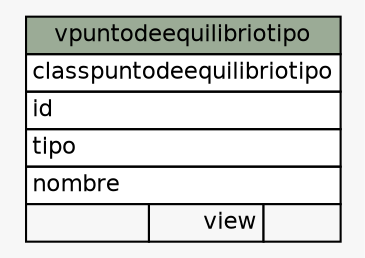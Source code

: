 // dot 2.2.1 on Windows 10 10.0
// SchemaSpy rev 590
digraph "vpuntodeequilibriotipo" {
  graph [
    rankdir="RL"
    bgcolor="#f7f7f7"
    nodesep="0.18"
    ranksep="0.46"
    fontname="Helvetica"
    fontsize="11"
  ];
  node [
    fontname="Helvetica"
    fontsize="11"
    shape="plaintext"
  ];
  edge [
    arrowsize="0.8"
  ];
  "vpuntodeequilibriotipo" [
    label=<
    <TABLE BORDER="0" CELLBORDER="1" CELLSPACING="0" BGCOLOR="#ffffff">
      <TR><TD COLSPAN="3" BGCOLOR="#9bab96" ALIGN="CENTER">vpuntodeequilibriotipo</TD></TR>
      <TR><TD PORT="classpuntodeequilibriotipo" COLSPAN="3" ALIGN="LEFT">classpuntodeequilibriotipo</TD></TR>
      <TR><TD PORT="id" COLSPAN="3" ALIGN="LEFT">id</TD></TR>
      <TR><TD PORT="tipo" COLSPAN="3" ALIGN="LEFT">tipo</TD></TR>
      <TR><TD PORT="nombre" COLSPAN="3" ALIGN="LEFT">nombre</TD></TR>
      <TR><TD ALIGN="LEFT" BGCOLOR="#f7f7f7">  </TD><TD ALIGN="RIGHT" BGCOLOR="#f7f7f7">view</TD><TD ALIGN="RIGHT" BGCOLOR="#f7f7f7">  </TD></TR>
    </TABLE>>
    URL="tables/vpuntodeequilibriotipo.html"
    tooltip="vpuntodeequilibriotipo"
  ];
}
